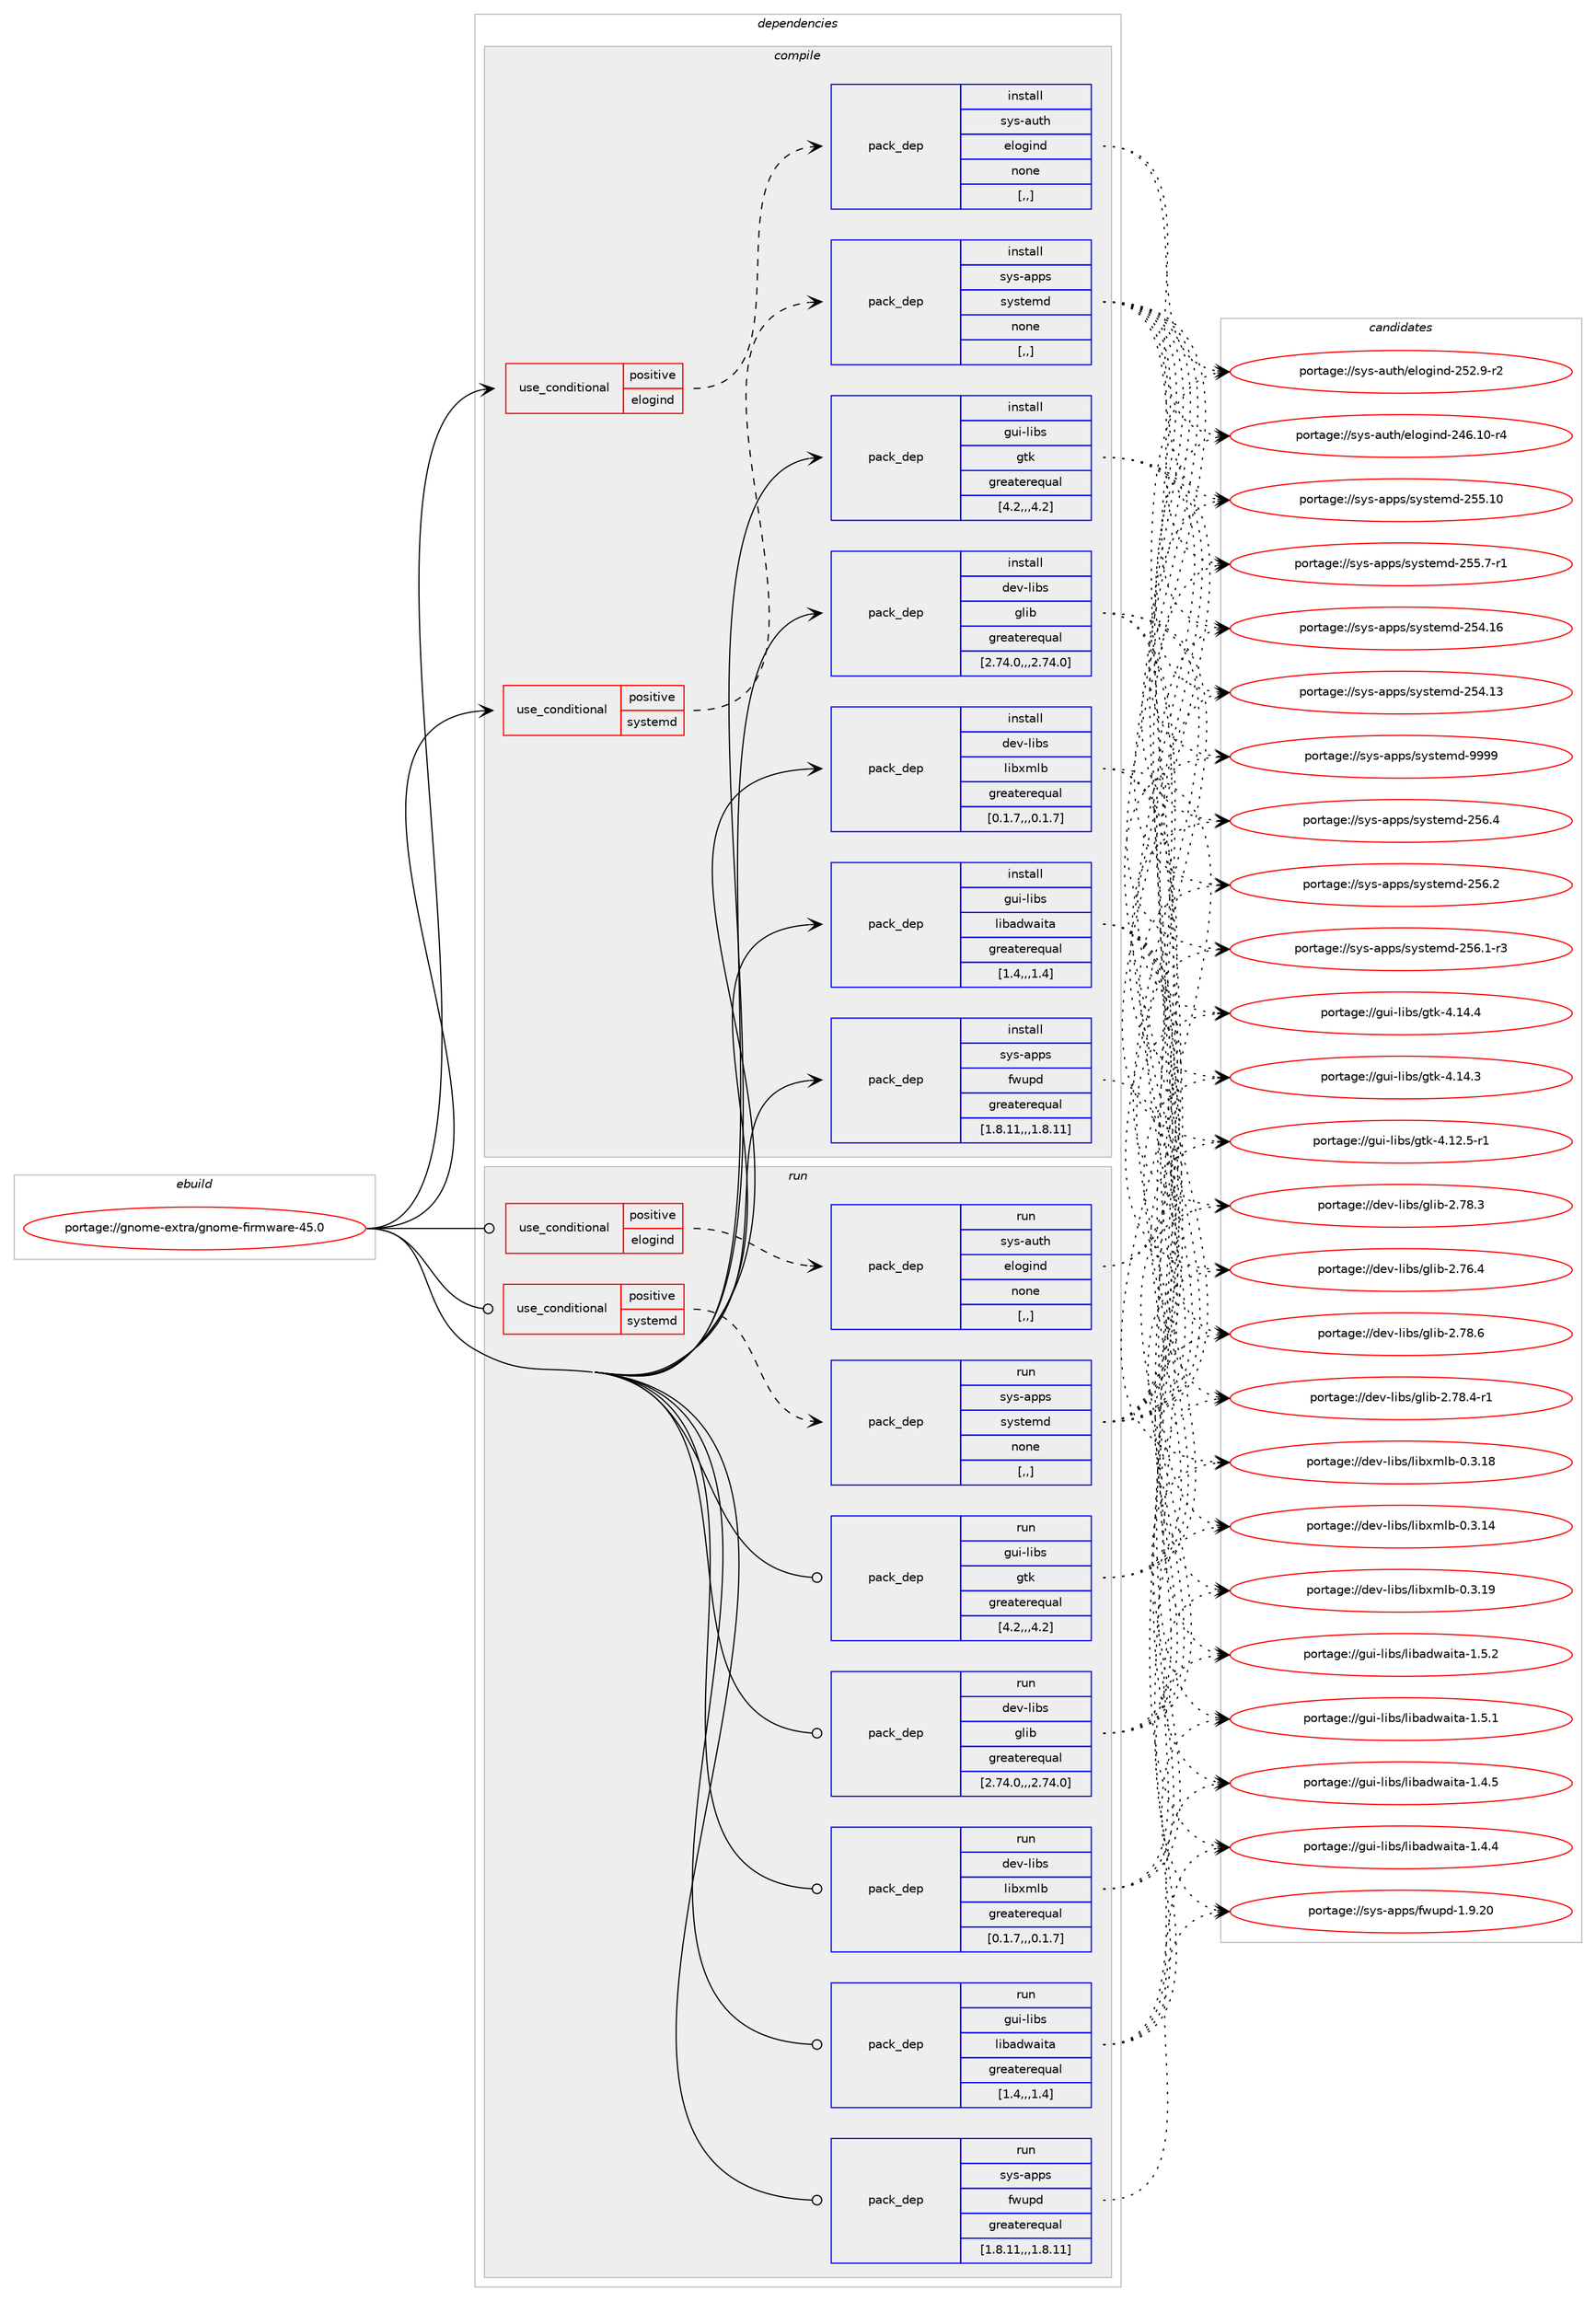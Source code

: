 digraph prolog {

# *************
# Graph options
# *************

newrank=true;
concentrate=true;
compound=true;
graph [rankdir=LR,fontname=Helvetica,fontsize=10,ranksep=1.5];#, ranksep=2.5, nodesep=0.2];
edge  [arrowhead=vee];
node  [fontname=Helvetica,fontsize=10];

# **********
# The ebuild
# **********

subgraph cluster_leftcol {
color=gray;
label=<<i>ebuild</i>>;
id [label="portage://gnome-extra/gnome-firmware-45.0", color=red, width=4, href="../gnome-extra/gnome-firmware-45.0.svg"];
}

# ****************
# The dependencies
# ****************

subgraph cluster_midcol {
color=gray;
label=<<i>dependencies</i>>;
subgraph cluster_compile {
fillcolor="#eeeeee";
style=filled;
label=<<i>compile</i>>;
subgraph cond65748 {
dependency240058 [label=<<TABLE BORDER="0" CELLBORDER="1" CELLSPACING="0" CELLPADDING="4"><TR><TD ROWSPAN="3" CELLPADDING="10">use_conditional</TD></TR><TR><TD>positive</TD></TR><TR><TD>elogind</TD></TR></TABLE>>, shape=none, color=red];
subgraph pack172773 {
dependency240059 [label=<<TABLE BORDER="0" CELLBORDER="1" CELLSPACING="0" CELLPADDING="4" WIDTH="220"><TR><TD ROWSPAN="6" CELLPADDING="30">pack_dep</TD></TR><TR><TD WIDTH="110">install</TD></TR><TR><TD>sys-auth</TD></TR><TR><TD>elogind</TD></TR><TR><TD>none</TD></TR><TR><TD>[,,]</TD></TR></TABLE>>, shape=none, color=blue];
}
dependency240058:e -> dependency240059:w [weight=20,style="dashed",arrowhead="vee"];
}
id:e -> dependency240058:w [weight=20,style="solid",arrowhead="vee"];
subgraph cond65749 {
dependency240060 [label=<<TABLE BORDER="0" CELLBORDER="1" CELLSPACING="0" CELLPADDING="4"><TR><TD ROWSPAN="3" CELLPADDING="10">use_conditional</TD></TR><TR><TD>positive</TD></TR><TR><TD>systemd</TD></TR></TABLE>>, shape=none, color=red];
subgraph pack172774 {
dependency240061 [label=<<TABLE BORDER="0" CELLBORDER="1" CELLSPACING="0" CELLPADDING="4" WIDTH="220"><TR><TD ROWSPAN="6" CELLPADDING="30">pack_dep</TD></TR><TR><TD WIDTH="110">install</TD></TR><TR><TD>sys-apps</TD></TR><TR><TD>systemd</TD></TR><TR><TD>none</TD></TR><TR><TD>[,,]</TD></TR></TABLE>>, shape=none, color=blue];
}
dependency240060:e -> dependency240061:w [weight=20,style="dashed",arrowhead="vee"];
}
id:e -> dependency240060:w [weight=20,style="solid",arrowhead="vee"];
subgraph pack172775 {
dependency240062 [label=<<TABLE BORDER="0" CELLBORDER="1" CELLSPACING="0" CELLPADDING="4" WIDTH="220"><TR><TD ROWSPAN="6" CELLPADDING="30">pack_dep</TD></TR><TR><TD WIDTH="110">install</TD></TR><TR><TD>dev-libs</TD></TR><TR><TD>glib</TD></TR><TR><TD>greaterequal</TD></TR><TR><TD>[2.74.0,,,2.74.0]</TD></TR></TABLE>>, shape=none, color=blue];
}
id:e -> dependency240062:w [weight=20,style="solid",arrowhead="vee"];
subgraph pack172776 {
dependency240063 [label=<<TABLE BORDER="0" CELLBORDER="1" CELLSPACING="0" CELLPADDING="4" WIDTH="220"><TR><TD ROWSPAN="6" CELLPADDING="30">pack_dep</TD></TR><TR><TD WIDTH="110">install</TD></TR><TR><TD>dev-libs</TD></TR><TR><TD>libxmlb</TD></TR><TR><TD>greaterequal</TD></TR><TR><TD>[0.1.7,,,0.1.7]</TD></TR></TABLE>>, shape=none, color=blue];
}
id:e -> dependency240063:w [weight=20,style="solid",arrowhead="vee"];
subgraph pack172777 {
dependency240064 [label=<<TABLE BORDER="0" CELLBORDER="1" CELLSPACING="0" CELLPADDING="4" WIDTH="220"><TR><TD ROWSPAN="6" CELLPADDING="30">pack_dep</TD></TR><TR><TD WIDTH="110">install</TD></TR><TR><TD>gui-libs</TD></TR><TR><TD>gtk</TD></TR><TR><TD>greaterequal</TD></TR><TR><TD>[4.2,,,4.2]</TD></TR></TABLE>>, shape=none, color=blue];
}
id:e -> dependency240064:w [weight=20,style="solid",arrowhead="vee"];
subgraph pack172778 {
dependency240065 [label=<<TABLE BORDER="0" CELLBORDER="1" CELLSPACING="0" CELLPADDING="4" WIDTH="220"><TR><TD ROWSPAN="6" CELLPADDING="30">pack_dep</TD></TR><TR><TD WIDTH="110">install</TD></TR><TR><TD>gui-libs</TD></TR><TR><TD>libadwaita</TD></TR><TR><TD>greaterequal</TD></TR><TR><TD>[1.4,,,1.4]</TD></TR></TABLE>>, shape=none, color=blue];
}
id:e -> dependency240065:w [weight=20,style="solid",arrowhead="vee"];
subgraph pack172779 {
dependency240066 [label=<<TABLE BORDER="0" CELLBORDER="1" CELLSPACING="0" CELLPADDING="4" WIDTH="220"><TR><TD ROWSPAN="6" CELLPADDING="30">pack_dep</TD></TR><TR><TD WIDTH="110">install</TD></TR><TR><TD>sys-apps</TD></TR><TR><TD>fwupd</TD></TR><TR><TD>greaterequal</TD></TR><TR><TD>[1.8.11,,,1.8.11]</TD></TR></TABLE>>, shape=none, color=blue];
}
id:e -> dependency240066:w [weight=20,style="solid",arrowhead="vee"];
}
subgraph cluster_compileandrun {
fillcolor="#eeeeee";
style=filled;
label=<<i>compile and run</i>>;
}
subgraph cluster_run {
fillcolor="#eeeeee";
style=filled;
label=<<i>run</i>>;
subgraph cond65750 {
dependency240067 [label=<<TABLE BORDER="0" CELLBORDER="1" CELLSPACING="0" CELLPADDING="4"><TR><TD ROWSPAN="3" CELLPADDING="10">use_conditional</TD></TR><TR><TD>positive</TD></TR><TR><TD>elogind</TD></TR></TABLE>>, shape=none, color=red];
subgraph pack172780 {
dependency240068 [label=<<TABLE BORDER="0" CELLBORDER="1" CELLSPACING="0" CELLPADDING="4" WIDTH="220"><TR><TD ROWSPAN="6" CELLPADDING="30">pack_dep</TD></TR><TR><TD WIDTH="110">run</TD></TR><TR><TD>sys-auth</TD></TR><TR><TD>elogind</TD></TR><TR><TD>none</TD></TR><TR><TD>[,,]</TD></TR></TABLE>>, shape=none, color=blue];
}
dependency240067:e -> dependency240068:w [weight=20,style="dashed",arrowhead="vee"];
}
id:e -> dependency240067:w [weight=20,style="solid",arrowhead="odot"];
subgraph cond65751 {
dependency240069 [label=<<TABLE BORDER="0" CELLBORDER="1" CELLSPACING="0" CELLPADDING="4"><TR><TD ROWSPAN="3" CELLPADDING="10">use_conditional</TD></TR><TR><TD>positive</TD></TR><TR><TD>systemd</TD></TR></TABLE>>, shape=none, color=red];
subgraph pack172781 {
dependency240070 [label=<<TABLE BORDER="0" CELLBORDER="1" CELLSPACING="0" CELLPADDING="4" WIDTH="220"><TR><TD ROWSPAN="6" CELLPADDING="30">pack_dep</TD></TR><TR><TD WIDTH="110">run</TD></TR><TR><TD>sys-apps</TD></TR><TR><TD>systemd</TD></TR><TR><TD>none</TD></TR><TR><TD>[,,]</TD></TR></TABLE>>, shape=none, color=blue];
}
dependency240069:e -> dependency240070:w [weight=20,style="dashed",arrowhead="vee"];
}
id:e -> dependency240069:w [weight=20,style="solid",arrowhead="odot"];
subgraph pack172782 {
dependency240071 [label=<<TABLE BORDER="0" CELLBORDER="1" CELLSPACING="0" CELLPADDING="4" WIDTH="220"><TR><TD ROWSPAN="6" CELLPADDING="30">pack_dep</TD></TR><TR><TD WIDTH="110">run</TD></TR><TR><TD>dev-libs</TD></TR><TR><TD>glib</TD></TR><TR><TD>greaterequal</TD></TR><TR><TD>[2.74.0,,,2.74.0]</TD></TR></TABLE>>, shape=none, color=blue];
}
id:e -> dependency240071:w [weight=20,style="solid",arrowhead="odot"];
subgraph pack172783 {
dependency240072 [label=<<TABLE BORDER="0" CELLBORDER="1" CELLSPACING="0" CELLPADDING="4" WIDTH="220"><TR><TD ROWSPAN="6" CELLPADDING="30">pack_dep</TD></TR><TR><TD WIDTH="110">run</TD></TR><TR><TD>dev-libs</TD></TR><TR><TD>libxmlb</TD></TR><TR><TD>greaterequal</TD></TR><TR><TD>[0.1.7,,,0.1.7]</TD></TR></TABLE>>, shape=none, color=blue];
}
id:e -> dependency240072:w [weight=20,style="solid",arrowhead="odot"];
subgraph pack172784 {
dependency240073 [label=<<TABLE BORDER="0" CELLBORDER="1" CELLSPACING="0" CELLPADDING="4" WIDTH="220"><TR><TD ROWSPAN="6" CELLPADDING="30">pack_dep</TD></TR><TR><TD WIDTH="110">run</TD></TR><TR><TD>gui-libs</TD></TR><TR><TD>gtk</TD></TR><TR><TD>greaterequal</TD></TR><TR><TD>[4.2,,,4.2]</TD></TR></TABLE>>, shape=none, color=blue];
}
id:e -> dependency240073:w [weight=20,style="solid",arrowhead="odot"];
subgraph pack172785 {
dependency240074 [label=<<TABLE BORDER="0" CELLBORDER="1" CELLSPACING="0" CELLPADDING="4" WIDTH="220"><TR><TD ROWSPAN="6" CELLPADDING="30">pack_dep</TD></TR><TR><TD WIDTH="110">run</TD></TR><TR><TD>gui-libs</TD></TR><TR><TD>libadwaita</TD></TR><TR><TD>greaterequal</TD></TR><TR><TD>[1.4,,,1.4]</TD></TR></TABLE>>, shape=none, color=blue];
}
id:e -> dependency240074:w [weight=20,style="solid",arrowhead="odot"];
subgraph pack172786 {
dependency240075 [label=<<TABLE BORDER="0" CELLBORDER="1" CELLSPACING="0" CELLPADDING="4" WIDTH="220"><TR><TD ROWSPAN="6" CELLPADDING="30">pack_dep</TD></TR><TR><TD WIDTH="110">run</TD></TR><TR><TD>sys-apps</TD></TR><TR><TD>fwupd</TD></TR><TR><TD>greaterequal</TD></TR><TR><TD>[1.8.11,,,1.8.11]</TD></TR></TABLE>>, shape=none, color=blue];
}
id:e -> dependency240075:w [weight=20,style="solid",arrowhead="odot"];
}
}

# **************
# The candidates
# **************

subgraph cluster_choices {
rank=same;
color=gray;
label=<<i>candidates</i>>;

subgraph choice172773 {
color=black;
nodesep=1;
choice1151211154597117116104471011081111031051101004550535046574511450 [label="portage://sys-auth/elogind-252.9-r2", color=red, width=4,href="../sys-auth/elogind-252.9-r2.svg"];
choice115121115459711711610447101108111103105110100455052544649484511452 [label="portage://sys-auth/elogind-246.10-r4", color=red, width=4,href="../sys-auth/elogind-246.10-r4.svg"];
dependency240059:e -> choice1151211154597117116104471011081111031051101004550535046574511450:w [style=dotted,weight="100"];
dependency240059:e -> choice115121115459711711610447101108111103105110100455052544649484511452:w [style=dotted,weight="100"];
}
subgraph choice172774 {
color=black;
nodesep=1;
choice1151211154597112112115471151211151161011091004557575757 [label="portage://sys-apps/systemd-9999", color=red, width=4,href="../sys-apps/systemd-9999.svg"];
choice115121115459711211211547115121115116101109100455053544652 [label="portage://sys-apps/systemd-256.4", color=red, width=4,href="../sys-apps/systemd-256.4.svg"];
choice115121115459711211211547115121115116101109100455053544650 [label="portage://sys-apps/systemd-256.2", color=red, width=4,href="../sys-apps/systemd-256.2.svg"];
choice1151211154597112112115471151211151161011091004550535446494511451 [label="portage://sys-apps/systemd-256.1-r3", color=red, width=4,href="../sys-apps/systemd-256.1-r3.svg"];
choice11512111545971121121154711512111511610110910045505353464948 [label="portage://sys-apps/systemd-255.10", color=red, width=4,href="../sys-apps/systemd-255.10.svg"];
choice1151211154597112112115471151211151161011091004550535346554511449 [label="portage://sys-apps/systemd-255.7-r1", color=red, width=4,href="../sys-apps/systemd-255.7-r1.svg"];
choice11512111545971121121154711512111511610110910045505352464954 [label="portage://sys-apps/systemd-254.16", color=red, width=4,href="../sys-apps/systemd-254.16.svg"];
choice11512111545971121121154711512111511610110910045505352464951 [label="portage://sys-apps/systemd-254.13", color=red, width=4,href="../sys-apps/systemd-254.13.svg"];
dependency240061:e -> choice1151211154597112112115471151211151161011091004557575757:w [style=dotted,weight="100"];
dependency240061:e -> choice115121115459711211211547115121115116101109100455053544652:w [style=dotted,weight="100"];
dependency240061:e -> choice115121115459711211211547115121115116101109100455053544650:w [style=dotted,weight="100"];
dependency240061:e -> choice1151211154597112112115471151211151161011091004550535446494511451:w [style=dotted,weight="100"];
dependency240061:e -> choice11512111545971121121154711512111511610110910045505353464948:w [style=dotted,weight="100"];
dependency240061:e -> choice1151211154597112112115471151211151161011091004550535346554511449:w [style=dotted,weight="100"];
dependency240061:e -> choice11512111545971121121154711512111511610110910045505352464954:w [style=dotted,weight="100"];
dependency240061:e -> choice11512111545971121121154711512111511610110910045505352464951:w [style=dotted,weight="100"];
}
subgraph choice172775 {
color=black;
nodesep=1;
choice1001011184510810598115471031081059845504655564654 [label="portage://dev-libs/glib-2.78.6", color=red, width=4,href="../dev-libs/glib-2.78.6.svg"];
choice10010111845108105981154710310810598455046555646524511449 [label="portage://dev-libs/glib-2.78.4-r1", color=red, width=4,href="../dev-libs/glib-2.78.4-r1.svg"];
choice1001011184510810598115471031081059845504655564651 [label="portage://dev-libs/glib-2.78.3", color=red, width=4,href="../dev-libs/glib-2.78.3.svg"];
choice1001011184510810598115471031081059845504655544652 [label="portage://dev-libs/glib-2.76.4", color=red, width=4,href="../dev-libs/glib-2.76.4.svg"];
dependency240062:e -> choice1001011184510810598115471031081059845504655564654:w [style=dotted,weight="100"];
dependency240062:e -> choice10010111845108105981154710310810598455046555646524511449:w [style=dotted,weight="100"];
dependency240062:e -> choice1001011184510810598115471031081059845504655564651:w [style=dotted,weight="100"];
dependency240062:e -> choice1001011184510810598115471031081059845504655544652:w [style=dotted,weight="100"];
}
subgraph choice172776 {
color=black;
nodesep=1;
choice100101118451081059811547108105981201091089845484651464957 [label="portage://dev-libs/libxmlb-0.3.19", color=red, width=4,href="../dev-libs/libxmlb-0.3.19.svg"];
choice100101118451081059811547108105981201091089845484651464956 [label="portage://dev-libs/libxmlb-0.3.18", color=red, width=4,href="../dev-libs/libxmlb-0.3.18.svg"];
choice100101118451081059811547108105981201091089845484651464952 [label="portage://dev-libs/libxmlb-0.3.14", color=red, width=4,href="../dev-libs/libxmlb-0.3.14.svg"];
dependency240063:e -> choice100101118451081059811547108105981201091089845484651464957:w [style=dotted,weight="100"];
dependency240063:e -> choice100101118451081059811547108105981201091089845484651464956:w [style=dotted,weight="100"];
dependency240063:e -> choice100101118451081059811547108105981201091089845484651464952:w [style=dotted,weight="100"];
}
subgraph choice172777 {
color=black;
nodesep=1;
choice10311710545108105981154710311610745524649524652 [label="portage://gui-libs/gtk-4.14.4", color=red, width=4,href="../gui-libs/gtk-4.14.4.svg"];
choice10311710545108105981154710311610745524649524651 [label="portage://gui-libs/gtk-4.14.3", color=red, width=4,href="../gui-libs/gtk-4.14.3.svg"];
choice103117105451081059811547103116107455246495046534511449 [label="portage://gui-libs/gtk-4.12.5-r1", color=red, width=4,href="../gui-libs/gtk-4.12.5-r1.svg"];
dependency240064:e -> choice10311710545108105981154710311610745524649524652:w [style=dotted,weight="100"];
dependency240064:e -> choice10311710545108105981154710311610745524649524651:w [style=dotted,weight="100"];
dependency240064:e -> choice103117105451081059811547103116107455246495046534511449:w [style=dotted,weight="100"];
}
subgraph choice172778 {
color=black;
nodesep=1;
choice10311710545108105981154710810598971001199710511697454946534650 [label="portage://gui-libs/libadwaita-1.5.2", color=red, width=4,href="../gui-libs/libadwaita-1.5.2.svg"];
choice10311710545108105981154710810598971001199710511697454946534649 [label="portage://gui-libs/libadwaita-1.5.1", color=red, width=4,href="../gui-libs/libadwaita-1.5.1.svg"];
choice10311710545108105981154710810598971001199710511697454946524653 [label="portage://gui-libs/libadwaita-1.4.5", color=red, width=4,href="../gui-libs/libadwaita-1.4.5.svg"];
choice10311710545108105981154710810598971001199710511697454946524652 [label="portage://gui-libs/libadwaita-1.4.4", color=red, width=4,href="../gui-libs/libadwaita-1.4.4.svg"];
dependency240065:e -> choice10311710545108105981154710810598971001199710511697454946534650:w [style=dotted,weight="100"];
dependency240065:e -> choice10311710545108105981154710810598971001199710511697454946534649:w [style=dotted,weight="100"];
dependency240065:e -> choice10311710545108105981154710810598971001199710511697454946524653:w [style=dotted,weight="100"];
dependency240065:e -> choice10311710545108105981154710810598971001199710511697454946524652:w [style=dotted,weight="100"];
}
subgraph choice172779 {
color=black;
nodesep=1;
choice11512111545971121121154710211911711210045494657465048 [label="portage://sys-apps/fwupd-1.9.20", color=red, width=4,href="../sys-apps/fwupd-1.9.20.svg"];
dependency240066:e -> choice11512111545971121121154710211911711210045494657465048:w [style=dotted,weight="100"];
}
subgraph choice172780 {
color=black;
nodesep=1;
choice1151211154597117116104471011081111031051101004550535046574511450 [label="portage://sys-auth/elogind-252.9-r2", color=red, width=4,href="../sys-auth/elogind-252.9-r2.svg"];
choice115121115459711711610447101108111103105110100455052544649484511452 [label="portage://sys-auth/elogind-246.10-r4", color=red, width=4,href="../sys-auth/elogind-246.10-r4.svg"];
dependency240068:e -> choice1151211154597117116104471011081111031051101004550535046574511450:w [style=dotted,weight="100"];
dependency240068:e -> choice115121115459711711610447101108111103105110100455052544649484511452:w [style=dotted,weight="100"];
}
subgraph choice172781 {
color=black;
nodesep=1;
choice1151211154597112112115471151211151161011091004557575757 [label="portage://sys-apps/systemd-9999", color=red, width=4,href="../sys-apps/systemd-9999.svg"];
choice115121115459711211211547115121115116101109100455053544652 [label="portage://sys-apps/systemd-256.4", color=red, width=4,href="../sys-apps/systemd-256.4.svg"];
choice115121115459711211211547115121115116101109100455053544650 [label="portage://sys-apps/systemd-256.2", color=red, width=4,href="../sys-apps/systemd-256.2.svg"];
choice1151211154597112112115471151211151161011091004550535446494511451 [label="portage://sys-apps/systemd-256.1-r3", color=red, width=4,href="../sys-apps/systemd-256.1-r3.svg"];
choice11512111545971121121154711512111511610110910045505353464948 [label="portage://sys-apps/systemd-255.10", color=red, width=4,href="../sys-apps/systemd-255.10.svg"];
choice1151211154597112112115471151211151161011091004550535346554511449 [label="portage://sys-apps/systemd-255.7-r1", color=red, width=4,href="../sys-apps/systemd-255.7-r1.svg"];
choice11512111545971121121154711512111511610110910045505352464954 [label="portage://sys-apps/systemd-254.16", color=red, width=4,href="../sys-apps/systemd-254.16.svg"];
choice11512111545971121121154711512111511610110910045505352464951 [label="portage://sys-apps/systemd-254.13", color=red, width=4,href="../sys-apps/systemd-254.13.svg"];
dependency240070:e -> choice1151211154597112112115471151211151161011091004557575757:w [style=dotted,weight="100"];
dependency240070:e -> choice115121115459711211211547115121115116101109100455053544652:w [style=dotted,weight="100"];
dependency240070:e -> choice115121115459711211211547115121115116101109100455053544650:w [style=dotted,weight="100"];
dependency240070:e -> choice1151211154597112112115471151211151161011091004550535446494511451:w [style=dotted,weight="100"];
dependency240070:e -> choice11512111545971121121154711512111511610110910045505353464948:w [style=dotted,weight="100"];
dependency240070:e -> choice1151211154597112112115471151211151161011091004550535346554511449:w [style=dotted,weight="100"];
dependency240070:e -> choice11512111545971121121154711512111511610110910045505352464954:w [style=dotted,weight="100"];
dependency240070:e -> choice11512111545971121121154711512111511610110910045505352464951:w [style=dotted,weight="100"];
}
subgraph choice172782 {
color=black;
nodesep=1;
choice1001011184510810598115471031081059845504655564654 [label="portage://dev-libs/glib-2.78.6", color=red, width=4,href="../dev-libs/glib-2.78.6.svg"];
choice10010111845108105981154710310810598455046555646524511449 [label="portage://dev-libs/glib-2.78.4-r1", color=red, width=4,href="../dev-libs/glib-2.78.4-r1.svg"];
choice1001011184510810598115471031081059845504655564651 [label="portage://dev-libs/glib-2.78.3", color=red, width=4,href="../dev-libs/glib-2.78.3.svg"];
choice1001011184510810598115471031081059845504655544652 [label="portage://dev-libs/glib-2.76.4", color=red, width=4,href="../dev-libs/glib-2.76.4.svg"];
dependency240071:e -> choice1001011184510810598115471031081059845504655564654:w [style=dotted,weight="100"];
dependency240071:e -> choice10010111845108105981154710310810598455046555646524511449:w [style=dotted,weight="100"];
dependency240071:e -> choice1001011184510810598115471031081059845504655564651:w [style=dotted,weight="100"];
dependency240071:e -> choice1001011184510810598115471031081059845504655544652:w [style=dotted,weight="100"];
}
subgraph choice172783 {
color=black;
nodesep=1;
choice100101118451081059811547108105981201091089845484651464957 [label="portage://dev-libs/libxmlb-0.3.19", color=red, width=4,href="../dev-libs/libxmlb-0.3.19.svg"];
choice100101118451081059811547108105981201091089845484651464956 [label="portage://dev-libs/libxmlb-0.3.18", color=red, width=4,href="../dev-libs/libxmlb-0.3.18.svg"];
choice100101118451081059811547108105981201091089845484651464952 [label="portage://dev-libs/libxmlb-0.3.14", color=red, width=4,href="../dev-libs/libxmlb-0.3.14.svg"];
dependency240072:e -> choice100101118451081059811547108105981201091089845484651464957:w [style=dotted,weight="100"];
dependency240072:e -> choice100101118451081059811547108105981201091089845484651464956:w [style=dotted,weight="100"];
dependency240072:e -> choice100101118451081059811547108105981201091089845484651464952:w [style=dotted,weight="100"];
}
subgraph choice172784 {
color=black;
nodesep=1;
choice10311710545108105981154710311610745524649524652 [label="portage://gui-libs/gtk-4.14.4", color=red, width=4,href="../gui-libs/gtk-4.14.4.svg"];
choice10311710545108105981154710311610745524649524651 [label="portage://gui-libs/gtk-4.14.3", color=red, width=4,href="../gui-libs/gtk-4.14.3.svg"];
choice103117105451081059811547103116107455246495046534511449 [label="portage://gui-libs/gtk-4.12.5-r1", color=red, width=4,href="../gui-libs/gtk-4.12.5-r1.svg"];
dependency240073:e -> choice10311710545108105981154710311610745524649524652:w [style=dotted,weight="100"];
dependency240073:e -> choice10311710545108105981154710311610745524649524651:w [style=dotted,weight="100"];
dependency240073:e -> choice103117105451081059811547103116107455246495046534511449:w [style=dotted,weight="100"];
}
subgraph choice172785 {
color=black;
nodesep=1;
choice10311710545108105981154710810598971001199710511697454946534650 [label="portage://gui-libs/libadwaita-1.5.2", color=red, width=4,href="../gui-libs/libadwaita-1.5.2.svg"];
choice10311710545108105981154710810598971001199710511697454946534649 [label="portage://gui-libs/libadwaita-1.5.1", color=red, width=4,href="../gui-libs/libadwaita-1.5.1.svg"];
choice10311710545108105981154710810598971001199710511697454946524653 [label="portage://gui-libs/libadwaita-1.4.5", color=red, width=4,href="../gui-libs/libadwaita-1.4.5.svg"];
choice10311710545108105981154710810598971001199710511697454946524652 [label="portage://gui-libs/libadwaita-1.4.4", color=red, width=4,href="../gui-libs/libadwaita-1.4.4.svg"];
dependency240074:e -> choice10311710545108105981154710810598971001199710511697454946534650:w [style=dotted,weight="100"];
dependency240074:e -> choice10311710545108105981154710810598971001199710511697454946534649:w [style=dotted,weight="100"];
dependency240074:e -> choice10311710545108105981154710810598971001199710511697454946524653:w [style=dotted,weight="100"];
dependency240074:e -> choice10311710545108105981154710810598971001199710511697454946524652:w [style=dotted,weight="100"];
}
subgraph choice172786 {
color=black;
nodesep=1;
choice11512111545971121121154710211911711210045494657465048 [label="portage://sys-apps/fwupd-1.9.20", color=red, width=4,href="../sys-apps/fwupd-1.9.20.svg"];
dependency240075:e -> choice11512111545971121121154710211911711210045494657465048:w [style=dotted,weight="100"];
}
}

}
